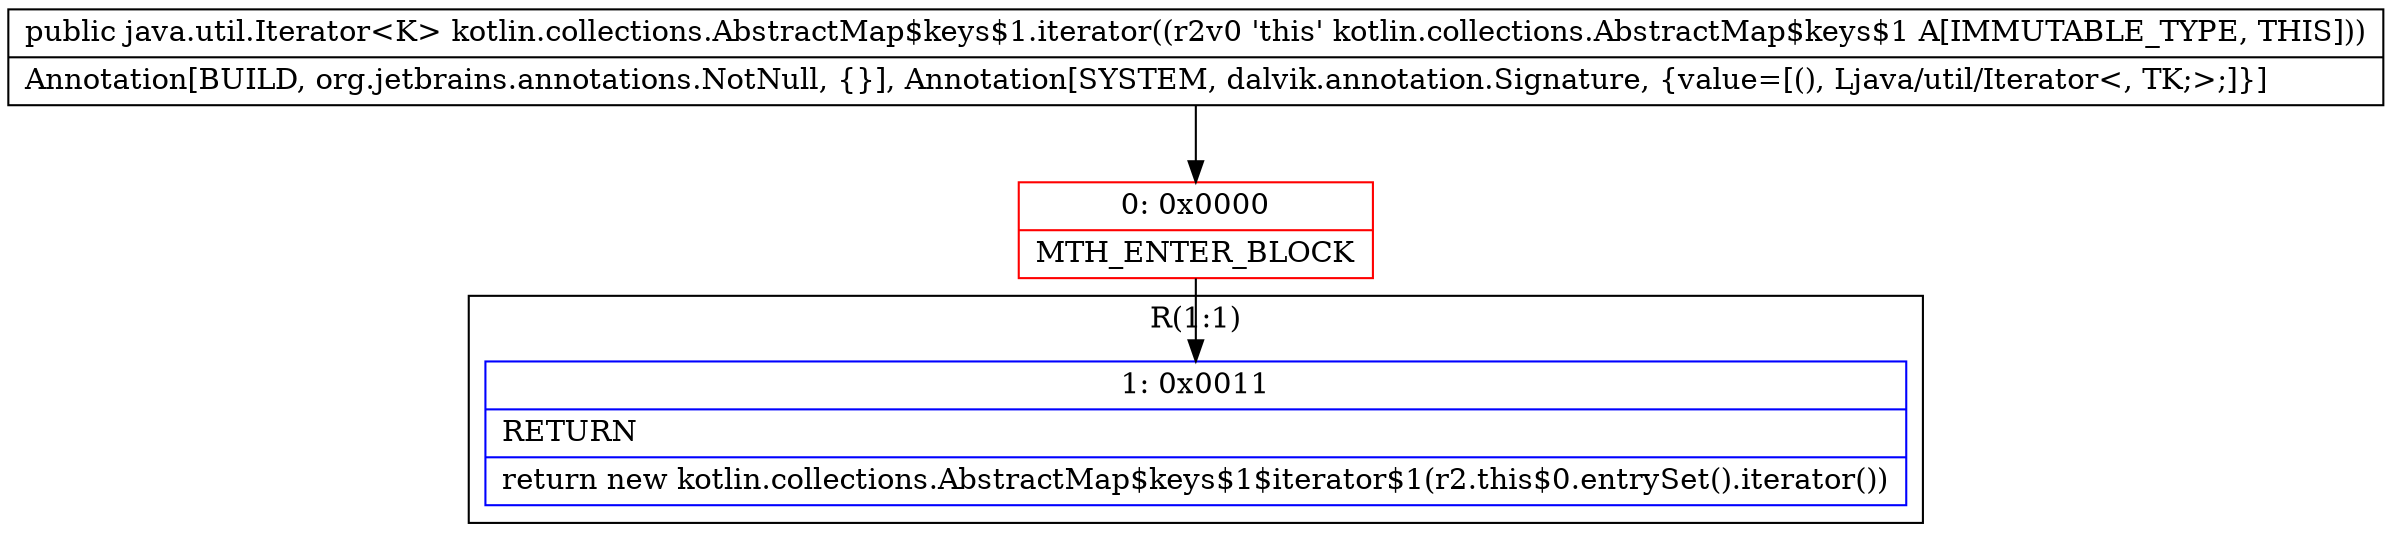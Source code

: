 digraph "CFG forkotlin.collections.AbstractMap$keys$1.iterator()Ljava\/util\/Iterator;" {
subgraph cluster_Region_918191202 {
label = "R(1:1)";
node [shape=record,color=blue];
Node_1 [shape=record,label="{1\:\ 0x0011|RETURN\l|return new kotlin.collections.AbstractMap$keys$1$iterator$1(r2.this$0.entrySet().iterator())\l}"];
}
Node_0 [shape=record,color=red,label="{0\:\ 0x0000|MTH_ENTER_BLOCK\l}"];
MethodNode[shape=record,label="{public java.util.Iterator\<K\> kotlin.collections.AbstractMap$keys$1.iterator((r2v0 'this' kotlin.collections.AbstractMap$keys$1 A[IMMUTABLE_TYPE, THIS]))  | Annotation[BUILD, org.jetbrains.annotations.NotNull, \{\}], Annotation[SYSTEM, dalvik.annotation.Signature, \{value=[(), Ljava\/util\/Iterator\<, TK;\>;]\}]\l}"];
MethodNode -> Node_0;
Node_0 -> Node_1;
}

